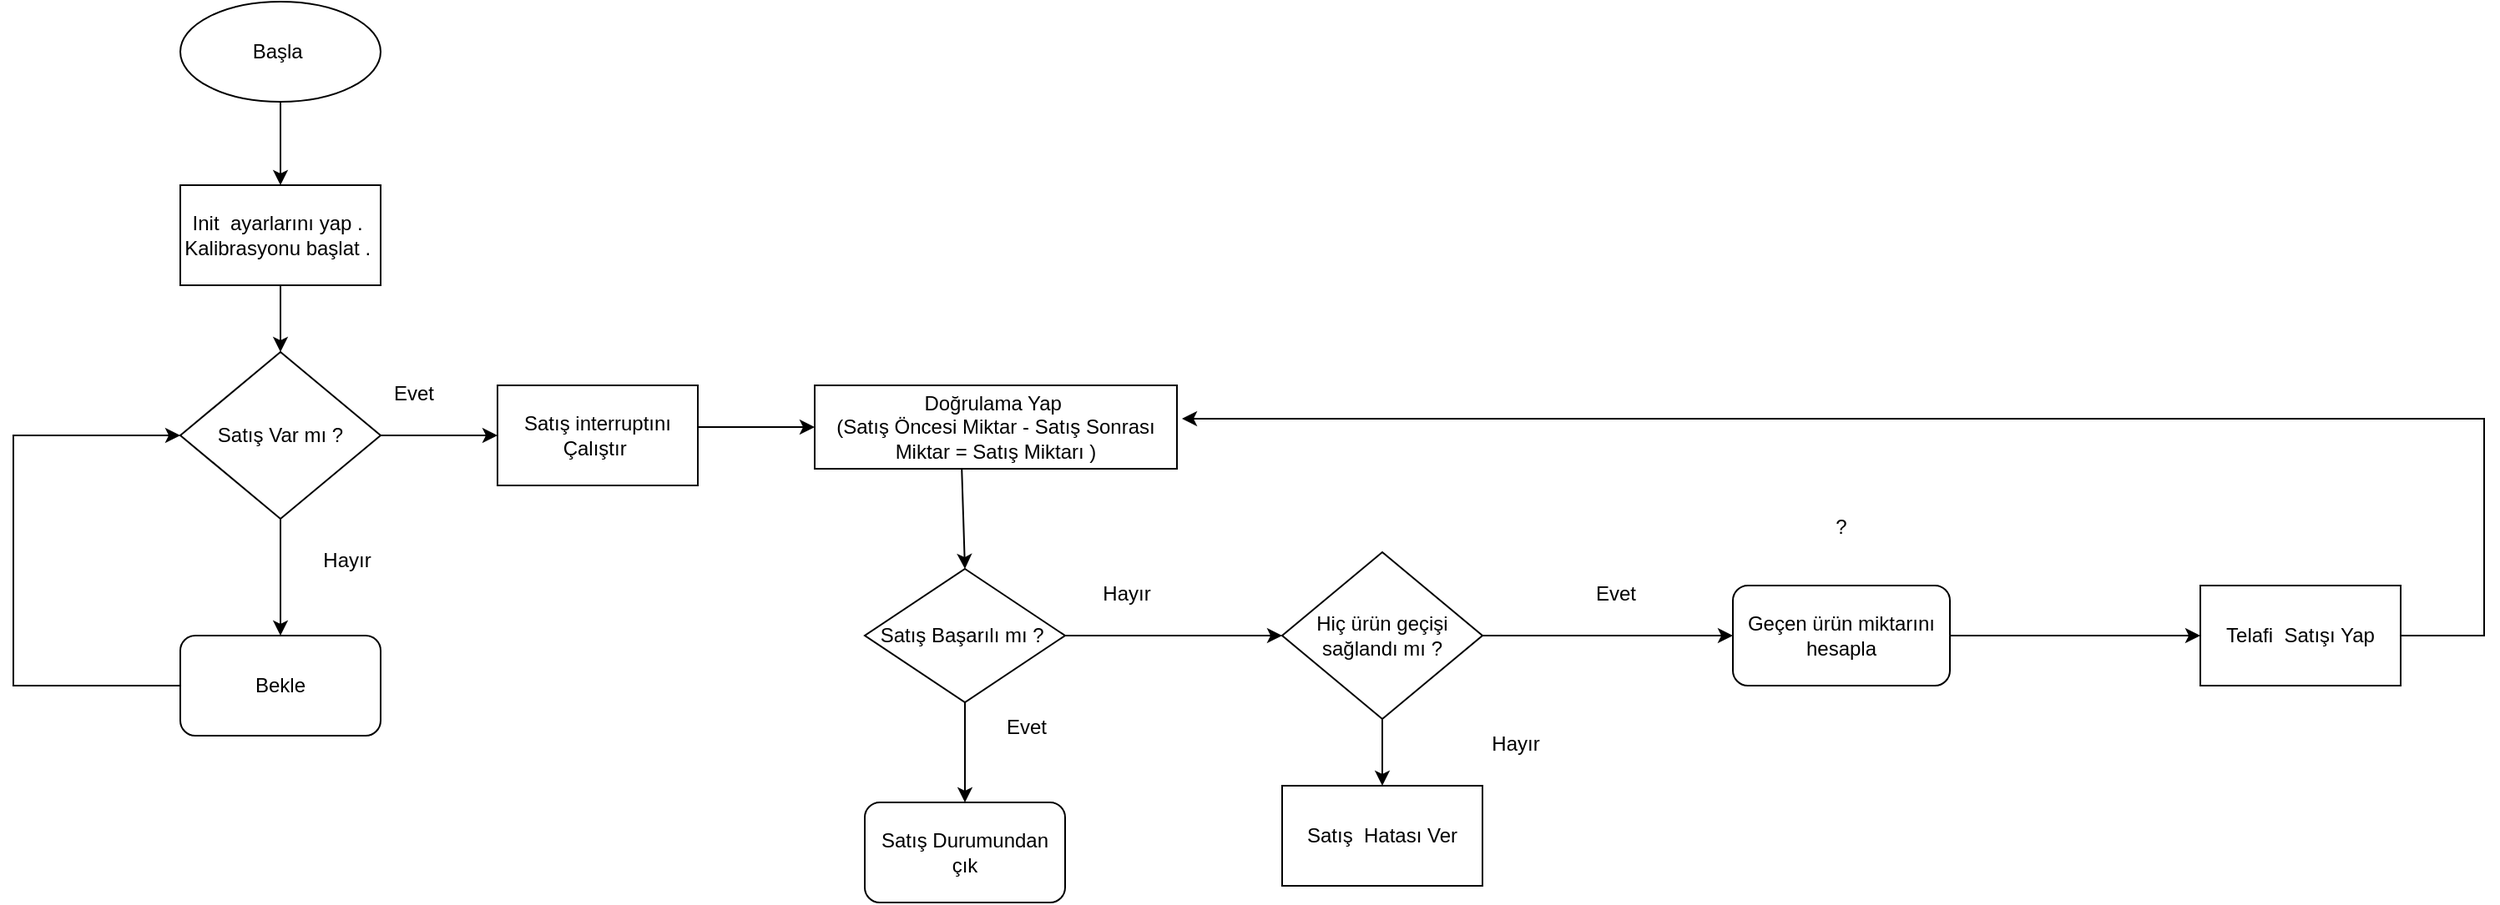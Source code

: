 <mxfile version="20.5.1" type="github">
  <diagram id="C5RBs43oDa-KdzZeNtuy" name="Page-1">
    <mxGraphModel dx="3343" dy="964" grid="1" gridSize="10" guides="1" tooltips="1" connect="1" arrows="1" fold="1" page="1" pageScale="1" pageWidth="1654" pageHeight="2336" math="0" shadow="0">
      <root>
        <mxCell id="WIyWlLk6GJQsqaUBKTNV-0" />
        <mxCell id="WIyWlLk6GJQsqaUBKTNV-1" parent="WIyWlLk6GJQsqaUBKTNV-0" />
        <mxCell id="6-PGRD4vN4O86Qc10RXO-2" value="Başla&amp;nbsp;" style="ellipse;whiteSpace=wrap;html=1;" vertex="1" parent="WIyWlLk6GJQsqaUBKTNV-1">
          <mxGeometry x="-180" y="150" width="120" height="60" as="geometry" />
        </mxCell>
        <mxCell id="6-PGRD4vN4O86Qc10RXO-3" value="" style="endArrow=classic;html=1;rounded=0;exitX=0.5;exitY=1;exitDx=0;exitDy=0;entryX=0.5;entryY=0;entryDx=0;entryDy=0;" edge="1" parent="WIyWlLk6GJQsqaUBKTNV-1" source="6-PGRD4vN4O86Qc10RXO-2" target="6-PGRD4vN4O86Qc10RXO-4">
          <mxGeometry width="50" height="50" relative="1" as="geometry">
            <mxPoint x="-60" y="470" as="sourcePoint" />
            <mxPoint x="-120" y="250" as="targetPoint" />
          </mxGeometry>
        </mxCell>
        <mxCell id="6-PGRD4vN4O86Qc10RXO-4" value="Init&amp;nbsp; ayarlarını yap .&amp;nbsp;&lt;br&gt;Kalibrasyonu başlat .&amp;nbsp;" style="rounded=0;whiteSpace=wrap;html=1;" vertex="1" parent="WIyWlLk6GJQsqaUBKTNV-1">
          <mxGeometry x="-180" y="260" width="120" height="60" as="geometry" />
        </mxCell>
        <mxCell id="6-PGRD4vN4O86Qc10RXO-5" value="Satış Var mı ?" style="rhombus;whiteSpace=wrap;html=1;" vertex="1" parent="WIyWlLk6GJQsqaUBKTNV-1">
          <mxGeometry x="-180" y="360" width="120" height="100" as="geometry" />
        </mxCell>
        <mxCell id="6-PGRD4vN4O86Qc10RXO-6" value="" style="endArrow=classic;html=1;rounded=0;exitX=0.5;exitY=1;exitDx=0;exitDy=0;entryX=0.5;entryY=0;entryDx=0;entryDy=0;" edge="1" parent="WIyWlLk6GJQsqaUBKTNV-1" source="6-PGRD4vN4O86Qc10RXO-4" target="6-PGRD4vN4O86Qc10RXO-5">
          <mxGeometry width="50" height="50" relative="1" as="geometry">
            <mxPoint x="-60" y="460" as="sourcePoint" />
            <mxPoint x="-10" y="410" as="targetPoint" />
          </mxGeometry>
        </mxCell>
        <mxCell id="6-PGRD4vN4O86Qc10RXO-8" value="Doğrulama Yap&amp;nbsp;&lt;br&gt;(Satış Öncesi Miktar - Satış Sonrası Miktar = Satış Miktarı )" style="rounded=0;whiteSpace=wrap;html=1;" vertex="1" parent="WIyWlLk6GJQsqaUBKTNV-1">
          <mxGeometry x="200" y="380" width="217" height="50" as="geometry" />
        </mxCell>
        <mxCell id="6-PGRD4vN4O86Qc10RXO-9" value="Evet&lt;br&gt;" style="text;html=1;strokeColor=none;fillColor=none;align=center;verticalAlign=middle;whiteSpace=wrap;rounded=0;" vertex="1" parent="WIyWlLk6GJQsqaUBKTNV-1">
          <mxGeometry x="-70" y="370" width="60" height="30" as="geometry" />
        </mxCell>
        <mxCell id="6-PGRD4vN4O86Qc10RXO-12" style="edgeStyle=orthogonalEdgeStyle;rounded=0;orthogonalLoop=1;jettySize=auto;html=1;exitX=1;exitY=0.5;exitDx=0;exitDy=0;" edge="1" parent="WIyWlLk6GJQsqaUBKTNV-1" source="6-PGRD4vN4O86Qc10RXO-5" target="6-PGRD4vN4O86Qc10RXO-11">
          <mxGeometry relative="1" as="geometry">
            <mxPoint x="-40" y="450" as="sourcePoint" />
            <Array as="points">
              <mxPoint x="10" y="410" />
            </Array>
          </mxGeometry>
        </mxCell>
        <mxCell id="6-PGRD4vN4O86Qc10RXO-11" value="Satış interruptını Çalıştır&amp;nbsp;" style="rounded=0;whiteSpace=wrap;html=1;" vertex="1" parent="WIyWlLk6GJQsqaUBKTNV-1">
          <mxGeometry x="10" y="380" width="120" height="60" as="geometry" />
        </mxCell>
        <mxCell id="6-PGRD4vN4O86Qc10RXO-15" style="edgeStyle=orthogonalEdgeStyle;rounded=0;orthogonalLoop=1;jettySize=auto;html=1;entryX=0;entryY=0.5;entryDx=0;entryDy=0;" edge="1" parent="WIyWlLk6GJQsqaUBKTNV-1" target="6-PGRD4vN4O86Qc10RXO-8">
          <mxGeometry relative="1" as="geometry">
            <mxPoint x="130" y="405" as="sourcePoint" />
            <mxPoint x="160" y="410" as="targetPoint" />
            <Array as="points">
              <mxPoint x="130" y="405" />
            </Array>
          </mxGeometry>
        </mxCell>
        <mxCell id="6-PGRD4vN4O86Qc10RXO-20" value="Satış Başarılı mı ?&amp;nbsp;" style="rhombus;whiteSpace=wrap;html=1;" vertex="1" parent="WIyWlLk6GJQsqaUBKTNV-1">
          <mxGeometry x="230" y="490" width="120" height="80" as="geometry" />
        </mxCell>
        <mxCell id="6-PGRD4vN4O86Qc10RXO-24" value="" style="endArrow=classic;html=1;rounded=0;exitX=0.406;exitY=1;exitDx=0;exitDy=0;exitPerimeter=0;entryX=0.5;entryY=0;entryDx=0;entryDy=0;" edge="1" parent="WIyWlLk6GJQsqaUBKTNV-1" source="6-PGRD4vN4O86Qc10RXO-8" target="6-PGRD4vN4O86Qc10RXO-20">
          <mxGeometry width="50" height="50" relative="1" as="geometry">
            <mxPoint x="260" y="500" as="sourcePoint" />
            <mxPoint x="290" y="480" as="targetPoint" />
          </mxGeometry>
        </mxCell>
        <mxCell id="6-PGRD4vN4O86Qc10RXO-25" value="Satış Durumundan çık" style="rounded=1;whiteSpace=wrap;html=1;" vertex="1" parent="WIyWlLk6GJQsqaUBKTNV-1">
          <mxGeometry x="230" y="630" width="120" height="60" as="geometry" />
        </mxCell>
        <mxCell id="6-PGRD4vN4O86Qc10RXO-26" value="" style="endArrow=classic;html=1;rounded=0;entryX=0.5;entryY=0;entryDx=0;entryDy=0;exitX=0.5;exitY=1;exitDx=0;exitDy=0;" edge="1" parent="WIyWlLk6GJQsqaUBKTNV-1" target="6-PGRD4vN4O86Qc10RXO-25">
          <mxGeometry width="50" height="50" relative="1" as="geometry">
            <mxPoint x="290" y="570.0" as="sourcePoint" />
            <mxPoint x="230" y="530" as="targetPoint" />
          </mxGeometry>
        </mxCell>
        <mxCell id="6-PGRD4vN4O86Qc10RXO-27" value="Evet&lt;br&gt;" style="text;html=1;strokeColor=none;fillColor=none;align=center;verticalAlign=middle;whiteSpace=wrap;rounded=0;" vertex="1" parent="WIyWlLk6GJQsqaUBKTNV-1">
          <mxGeometry x="297" y="570" width="60" height="30" as="geometry" />
        </mxCell>
        <mxCell id="6-PGRD4vN4O86Qc10RXO-28" value="" style="endArrow=classic;html=1;rounded=0;exitX=1;exitY=0.5;exitDx=0;exitDy=0;entryX=0;entryY=0.5;entryDx=0;entryDy=0;" edge="1" parent="WIyWlLk6GJQsqaUBKTNV-1" source="6-PGRD4vN4O86Qc10RXO-20" target="6-PGRD4vN4O86Qc10RXO-31">
          <mxGeometry width="50" height="50" relative="1" as="geometry">
            <mxPoint x="400" y="650" as="sourcePoint" />
            <mxPoint x="410" y="530" as="targetPoint" />
          </mxGeometry>
        </mxCell>
        <mxCell id="6-PGRD4vN4O86Qc10RXO-30" value="Hayır" style="text;html=1;strokeColor=none;fillColor=none;align=center;verticalAlign=middle;whiteSpace=wrap;rounded=0;" vertex="1" parent="WIyWlLk6GJQsqaUBKTNV-1">
          <mxGeometry x="357" y="490" width="60" height="30" as="geometry" />
        </mxCell>
        <mxCell id="6-PGRD4vN4O86Qc10RXO-31" value="Hiç ürün geçişi sağlandı mı ?" style="rhombus;whiteSpace=wrap;html=1;" vertex="1" parent="WIyWlLk6GJQsqaUBKTNV-1">
          <mxGeometry x="480" y="480" width="120" height="100" as="geometry" />
        </mxCell>
        <mxCell id="6-PGRD4vN4O86Qc10RXO-33" value="" style="endArrow=classic;html=1;rounded=0;exitX=1;exitY=0.5;exitDx=0;exitDy=0;entryX=0;entryY=0.5;entryDx=0;entryDy=0;" edge="1" parent="WIyWlLk6GJQsqaUBKTNV-1" source="6-PGRD4vN4O86Qc10RXO-31" target="6-PGRD4vN4O86Qc10RXO-35">
          <mxGeometry width="50" height="50" relative="1" as="geometry">
            <mxPoint x="420" y="670" as="sourcePoint" />
            <mxPoint x="600" y="530" as="targetPoint" />
          </mxGeometry>
        </mxCell>
        <mxCell id="6-PGRD4vN4O86Qc10RXO-34" value="Evet&lt;br&gt;" style="text;html=1;strokeColor=none;fillColor=none;align=center;verticalAlign=middle;whiteSpace=wrap;rounded=0;" vertex="1" parent="WIyWlLk6GJQsqaUBKTNV-1">
          <mxGeometry x="650" y="490" width="60" height="30" as="geometry" />
        </mxCell>
        <mxCell id="6-PGRD4vN4O86Qc10RXO-35" value="Geçen ürün miktarını hesapla" style="rounded=1;whiteSpace=wrap;html=1;" vertex="1" parent="WIyWlLk6GJQsqaUBKTNV-1">
          <mxGeometry x="750" y="500" width="130" height="60" as="geometry" />
        </mxCell>
        <mxCell id="6-PGRD4vN4O86Qc10RXO-37" value="" style="endArrow=classic;html=1;rounded=0;exitX=1;exitY=0.5;exitDx=0;exitDy=0;entryX=0;entryY=0.5;entryDx=0;entryDy=0;" edge="1" parent="WIyWlLk6GJQsqaUBKTNV-1" source="6-PGRD4vN4O86Qc10RXO-35" target="6-PGRD4vN4O86Qc10RXO-41">
          <mxGeometry width="50" height="50" relative="1" as="geometry">
            <mxPoint x="760" y="520" as="sourcePoint" />
            <mxPoint x="810" y="530" as="targetPoint" />
          </mxGeometry>
        </mxCell>
        <mxCell id="6-PGRD4vN4O86Qc10RXO-41" value="Telafi&amp;nbsp; Satışı Yap" style="rounded=0;whiteSpace=wrap;html=1;" vertex="1" parent="WIyWlLk6GJQsqaUBKTNV-1">
          <mxGeometry x="1030" y="500" width="120" height="60" as="geometry" />
        </mxCell>
        <mxCell id="6-PGRD4vN4O86Qc10RXO-50" value="?" style="text;html=1;strokeColor=none;fillColor=none;align=center;verticalAlign=middle;whiteSpace=wrap;rounded=0;" vertex="1" parent="WIyWlLk6GJQsqaUBKTNV-1">
          <mxGeometry x="770" y="440" width="90" height="50" as="geometry" />
        </mxCell>
        <mxCell id="6-PGRD4vN4O86Qc10RXO-51" value="" style="endArrow=classic;html=1;rounded=0;exitX=1;exitY=0.5;exitDx=0;exitDy=0;" edge="1" parent="WIyWlLk6GJQsqaUBKTNV-1" source="6-PGRD4vN4O86Qc10RXO-41">
          <mxGeometry width="50" height="50" relative="1" as="geometry">
            <mxPoint x="650" y="690" as="sourcePoint" />
            <mxPoint x="420" y="400" as="targetPoint" />
            <Array as="points">
              <mxPoint x="1200" y="530" />
              <mxPoint x="1200" y="460" />
              <mxPoint x="1200" y="400" />
            </Array>
          </mxGeometry>
        </mxCell>
        <mxCell id="6-PGRD4vN4O86Qc10RXO-53" value="Hayır" style="text;html=1;strokeColor=none;fillColor=none;align=center;verticalAlign=middle;whiteSpace=wrap;rounded=0;" vertex="1" parent="WIyWlLk6GJQsqaUBKTNV-1">
          <mxGeometry x="590" y="580" width="60" height="30" as="geometry" />
        </mxCell>
        <mxCell id="6-PGRD4vN4O86Qc10RXO-58" value="" style="endArrow=classic;html=1;rounded=0;exitX=0.5;exitY=1;exitDx=0;exitDy=0;entryX=0.5;entryY=0;entryDx=0;entryDy=0;" edge="1" parent="WIyWlLk6GJQsqaUBKTNV-1" source="6-PGRD4vN4O86Qc10RXO-5" target="6-PGRD4vN4O86Qc10RXO-75">
          <mxGeometry width="50" height="50" relative="1" as="geometry">
            <mxPoint x="-220" y="540" as="sourcePoint" />
            <mxPoint x="-120" y="520" as="targetPoint" />
          </mxGeometry>
        </mxCell>
        <mxCell id="6-PGRD4vN4O86Qc10RXO-59" value="Hayır" style="text;html=1;strokeColor=none;fillColor=none;align=center;verticalAlign=middle;whiteSpace=wrap;rounded=0;" vertex="1" parent="WIyWlLk6GJQsqaUBKTNV-1">
          <mxGeometry x="-110" y="470" width="60" height="30" as="geometry" />
        </mxCell>
        <mxCell id="6-PGRD4vN4O86Qc10RXO-68" value="" style="endArrow=classic;html=1;rounded=0;exitX=0.5;exitY=1;exitDx=0;exitDy=0;entryX=0.5;entryY=0;entryDx=0;entryDy=0;" edge="1" parent="WIyWlLk6GJQsqaUBKTNV-1" source="6-PGRD4vN4O86Qc10RXO-31" target="6-PGRD4vN4O86Qc10RXO-71">
          <mxGeometry width="50" height="50" relative="1" as="geometry">
            <mxPoint x="610" y="620" as="sourcePoint" />
            <mxPoint x="540" y="610" as="targetPoint" />
          </mxGeometry>
        </mxCell>
        <mxCell id="6-PGRD4vN4O86Qc10RXO-71" value="Satış&amp;nbsp; Hatası Ver" style="rounded=0;whiteSpace=wrap;html=1;" vertex="1" parent="WIyWlLk6GJQsqaUBKTNV-1">
          <mxGeometry x="480" y="620" width="120" height="60" as="geometry" />
        </mxCell>
        <mxCell id="6-PGRD4vN4O86Qc10RXO-75" value="Bekle" style="rounded=1;whiteSpace=wrap;html=1;" vertex="1" parent="WIyWlLk6GJQsqaUBKTNV-1">
          <mxGeometry x="-180" y="530" width="120" height="60" as="geometry" />
        </mxCell>
        <mxCell id="6-PGRD4vN4O86Qc10RXO-76" value="" style="endArrow=classic;html=1;rounded=0;exitX=0;exitY=0.5;exitDx=0;exitDy=0;entryX=0;entryY=0.5;entryDx=0;entryDy=0;" edge="1" parent="WIyWlLk6GJQsqaUBKTNV-1" source="6-PGRD4vN4O86Qc10RXO-75" target="6-PGRD4vN4O86Qc10RXO-5">
          <mxGeometry width="50" height="50" relative="1" as="geometry">
            <mxPoint x="240" y="650" as="sourcePoint" />
            <mxPoint x="290" y="600" as="targetPoint" />
            <Array as="points">
              <mxPoint x="-280" y="560" />
              <mxPoint x="-280" y="410" />
            </Array>
          </mxGeometry>
        </mxCell>
      </root>
    </mxGraphModel>
  </diagram>
</mxfile>
